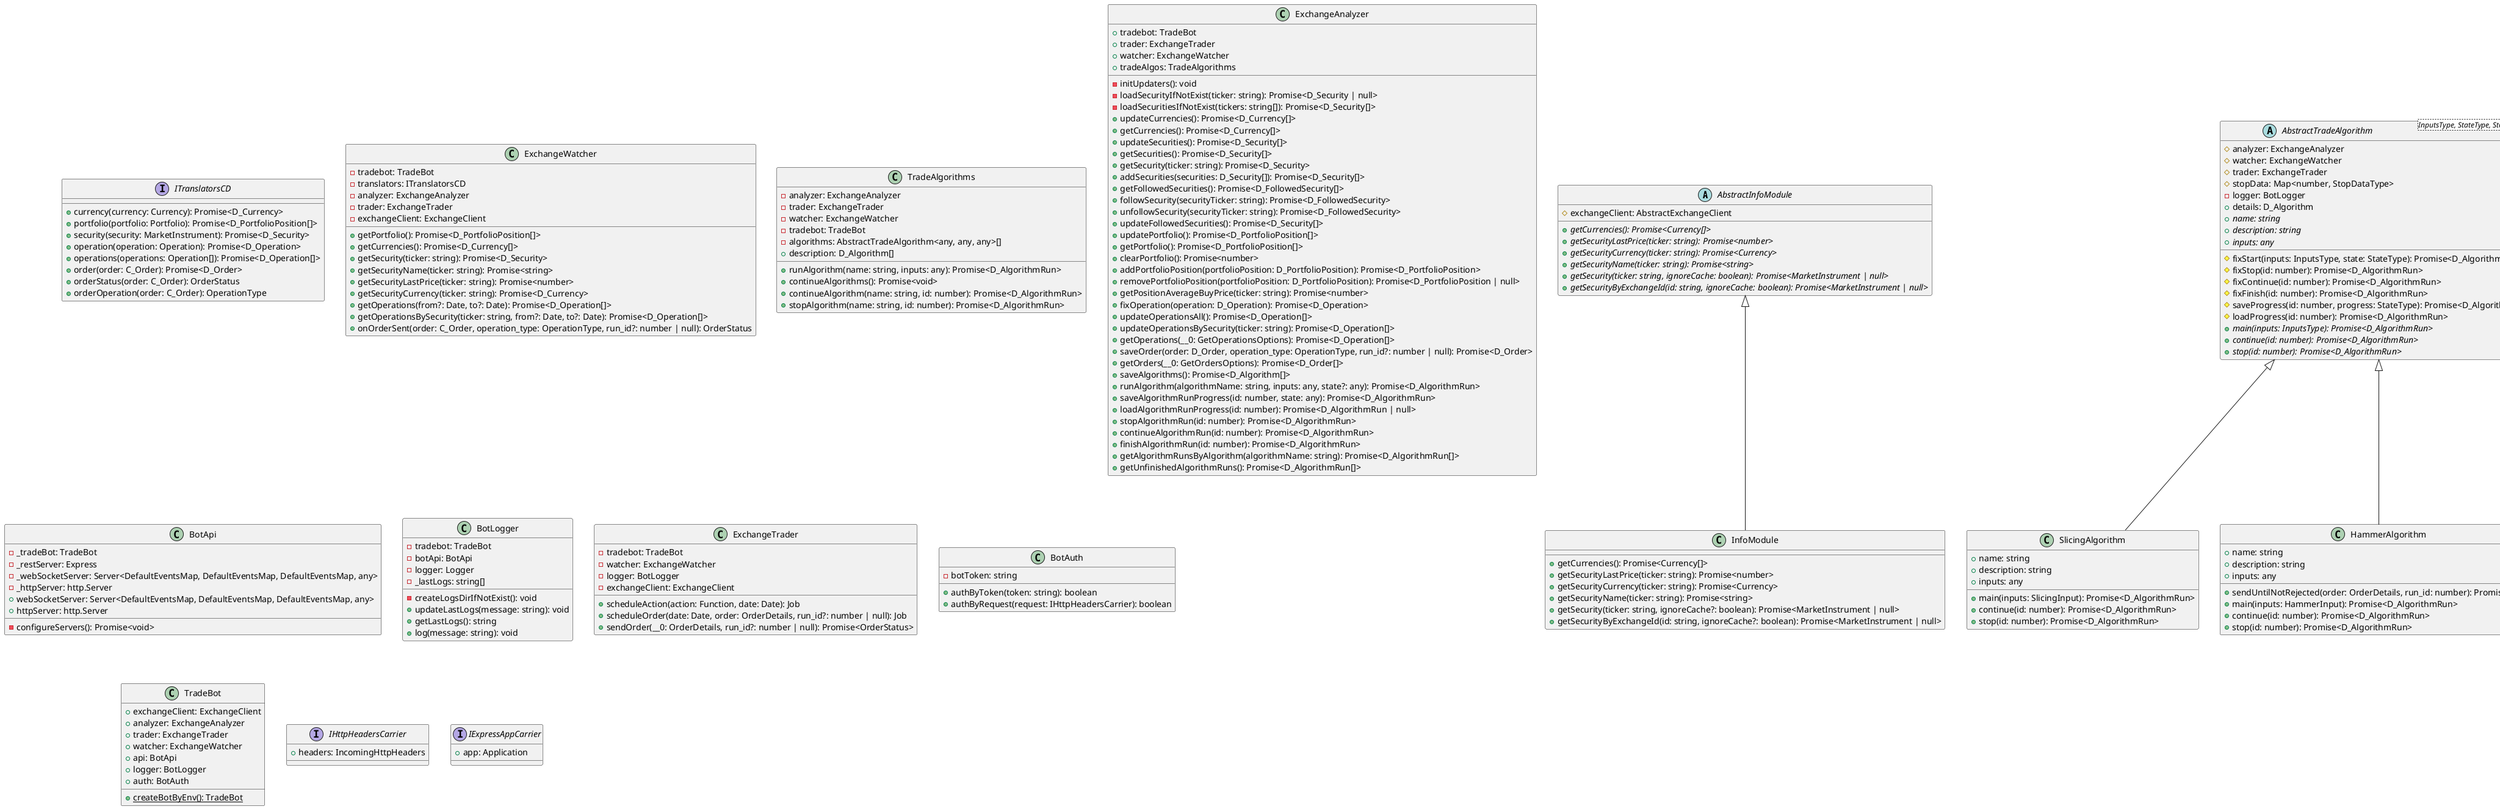 @startuml
abstract class AbstractInfoModule {
    #exchangeClient: AbstractExchangeClient
    +{abstract} getCurrencies(): Promise<Currency[]>
    +{abstract} getSecurityLastPrice(ticker: string): Promise<number>
    +{abstract} getSecurityCurrency(ticker: string): Promise<Currency>
    +{abstract} getSecurityName(ticker: string): Promise<string>
    +{abstract} getSecurity(ticker: string, ignoreCache: boolean): Promise<MarketInstrument | null>
    +{abstract} getSecurityByExchangeId(id: string, ignoreCache: boolean): Promise<MarketInstrument | null>
}
interface ITranslatorsCD {
    +currency(currency: Currency): Promise<D_Currency>
    +portfolio(portfolio: Portfolio): Promise<D_PortfolioPosition[]>
    +security(security: MarketInstrument): Promise<D_Security>
    +operation(operation: Operation): Promise<D_Operation>
    +operations(operations: Operation[]): Promise<D_Operation[]>
    +order(order: C_Order): Promise<D_Order>
    +orderStatus(order: C_Order): OrderStatus
    +orderOperation(order: C_Order): OperationType
}
class ExchangeWatcher {
    -tradebot: TradeBot
    -translators: ITranslatorsCD
    -analyzer: ExchangeAnalyzer
    -trader: ExchangeTrader
    -exchangeClient: ExchangeClient
    +getPortfolio(): Promise<D_PortfolioPosition[]>
    +getCurrencies(): Promise<D_Currency[]>
    +getSecurity(ticker: string): Promise<D_Security>
    +getSecurityName(ticker: string): Promise<string>
    +getSecurityLastPrice(ticker: string): Promise<number>
    +getSecurityCurrency(ticker: string): Promise<D_Currency>
    +getOperations(from?: Date, to?: Date): Promise<D_Operation[]>
    +getOperationsBySecurity(ticker: string, from?: Date, to?: Date): Promise<D_Operation[]>
    +onOrderSent(order: C_Order, operation_type: OperationType, run_id?: number | null): OrderStatus
}
abstract class AbstractTradeAlgorithm<InputsType, StateType, StopDataType> {
    #analyzer: ExchangeAnalyzer
    #watcher: ExchangeWatcher
    #trader: ExchangeTrader
    #stopData: Map<number, StopDataType>
    -logger: BotLogger
    +details: D_Algorithm
    #fixStart(inputs: InputsType, state: StateType): Promise<D_AlgorithmRun>
    #fixStop(id: number): Promise<D_AlgorithmRun>
    #fixContinue(id: number): Promise<D_AlgorithmRun>
    #fixFinish(id: number): Promise<D_AlgorithmRun>
    #saveProgress(id: number, progress: StateType): Promise<D_AlgorithmRun>
    #loadProgress(id: number): Promise<D_AlgorithmRun>
    +{abstract} name: string
    +{abstract} description: string
    +{abstract} inputs: any
    +{abstract} main(inputs: InputsType): Promise<D_AlgorithmRun>
    +{abstract} continue(id: number): Promise<D_AlgorithmRun>
    +{abstract} stop(id: number): Promise<D_AlgorithmRun>
}
class SlicingAlgorithm extends AbstractTradeAlgorithm {
    +name: string
    +description: string
    +inputs: any
    +main(inputs: SlicingInput): Promise<D_AlgorithmRun>
    +continue(id: number): Promise<D_AlgorithmRun>
    +stop(id: number): Promise<D_AlgorithmRun>
}
class HammerAlgorithm extends AbstractTradeAlgorithm {
    +name: string
    +description: string
    +inputs: any
    +sendUntilNotRejected(order: OrderDetails, run_id: number): Promise<void>
    +main(inputs: HammerInput): Promise<D_AlgorithmRun>
    +continue(id: number): Promise<D_AlgorithmRun>
    +stop(id: number): Promise<D_AlgorithmRun>
}
class AggressiveTradingAlgorithm extends AbstractTradeAlgorithm {
    +name: string
    +description: string
    +inputs: any
    -followSecurity(securityTicker: string): Promise<D_Security>
    -watchSecurity(securityTicker: string, runId: number, state: AggressiveTraderState): Promise<Job>
    +main(__0: AggressiveTraderInput): Promise<D_AlgorithmRun>
    +continue(id: number): Promise<D_AlgorithmRun>
    +stop(id: number): Promise<D_AlgorithmRun>
}
class TradeAlgorithms {
    -analyzer: ExchangeAnalyzer
    -trader: ExchangeTrader
    -watcher: ExchangeWatcher
    -tradebot: TradeBot
    -algorithms: AbstractTradeAlgorithm<any, any, any>[]
    +description: D_Algorithm[]
    +runAlgorithm(name: string, inputs: any): Promise<D_AlgorithmRun>
    +continueAlgorithms(): Promise<void>
    +continueAlgorithm(name: string, id: number): Promise<D_AlgorithmRun>
    +stopAlgorithm(name: string, id: number): Promise<D_AlgorithmRun>
}
class ExchangeAnalyzer {
    +tradebot: TradeBot
    +trader: ExchangeTrader
    +watcher: ExchangeWatcher
    +tradeAlgos: TradeAlgorithms
    -initUpdaters(): void
    -loadSecurityIfNotExist(ticker: string): Promise<D_Security | null>
    -loadSecuritiesIfNotExist(tickers: string[]): Promise<D_Security[]>
    +updateCurrencies(): Promise<D_Currency[]>
    +getCurrencies(): Promise<D_Currency[]>
    +updateSecurities(): Promise<D_Security[]>
    +getSecurities(): Promise<D_Security[]>
    +getSecurity(ticker: string): Promise<D_Security>
    +addSecurities(securities: D_Security[]): Promise<D_Security[]>
    +getFollowedSecurities(): Promise<D_FollowedSecurity[]>
    +followSecurity(securityTicker: string): Promise<D_FollowedSecurity>
    +unfollowSecurity(securityTicker: string): Promise<D_FollowedSecurity>
    +updateFollowedSecurities(): Promise<D_Security[]>
    +updatePortfolio(): Promise<D_PortfolioPosition[]>
    +getPortfolio(): Promise<D_PortfolioPosition[]>
    +clearPortfolio(): Promise<number>
    +addPortfolioPosition(portfolioPosition: D_PortfolioPosition): Promise<D_PortfolioPosition>
    +removePortfolioPosition(portfolioPosition: D_PortfolioPosition): Promise<D_PortfolioPosition | null>
    +getPositionAverageBuyPrice(ticker: string): Promise<number>
    +fixOperation(operation: D_Operation): Promise<D_Operation>
    +updateOperationsAll(): Promise<D_Operation[]>
    +updateOperationsBySecurity(ticker: string): Promise<D_Operation[]>
    +getOperations(__0: GetOperationsOptions): Promise<D_Operation[]>
    +saveOrder(order: D_Order, operation_type: OperationType, run_id?: number | null): Promise<D_Order>
    +getOrders(__0: GetOrdersOptions): Promise<D_Order[]>
    +saveAlgorithms(): Promise<D_Algorithm[]>
    +runAlgorithm(algorithmName: string, inputs: any, state?: any): Promise<D_AlgorithmRun>
    +saveAlgorithmRunProgress(id: number, state: any): Promise<D_AlgorithmRun>
    +loadAlgorithmRunProgress(id: number): Promise<D_AlgorithmRun | null>
    +stopAlgorithmRun(id: number): Promise<D_AlgorithmRun>
    +continueAlgorithmRun(id: number): Promise<D_AlgorithmRun>
    +finishAlgorithmRun(id: number): Promise<D_AlgorithmRun>
    +getAlgorithmRunsByAlgorithm(algorithmName: string): Promise<D_AlgorithmRun[]>
    +getUnfinishedAlgorithmRuns(): Promise<D_AlgorithmRun[]>
}
class BotApi {
    -_tradeBot: TradeBot
    -_restServer: Express
    -_webSocketServer: Server<DefaultEventsMap, DefaultEventsMap, DefaultEventsMap, any>
    -_httpServer: http.Server
    -configureServers(): Promise<void>
    +webSocketServer: Server<DefaultEventsMap, DefaultEventsMap, DefaultEventsMap, any>
    +httpServer: http.Server
}
class BotLogger {
    -tradebot: TradeBot
    -botApi: BotApi
    -logger: Logger
    -_lastLogs: string[]
    -createLogsDirIfNotExist(): void
    +updateLastLogs(message: string): void
    +getLastLogs(): string
    +log(message: string): void
}
class ExchangeTrader {
    -tradebot: TradeBot
    -watcher: ExchangeWatcher
    -logger: BotLogger
    -exchangeClient: ExchangeClient
    +scheduleAction(action: Function, date: Date): Job
    +scheduleOrder(date: Date, order: OrderDetails, run_id?: number | null): Job
    +sendOrder(__0: OrderDetails, run_id?: number | null): Promise<OrderStatus>
}
class BotAuth {
    -botToken: string
    +authByToken(token: string): boolean
    +authByRequest(request: IHttpHeadersCarrier): boolean
}
class InfoModule extends AbstractInfoModule {
    +getCurrencies(): Promise<Currency[]>
    +getSecurityLastPrice(ticker: string): Promise<number>
    +getSecurityCurrency(ticker: string): Promise<Currency>
    +getSecurityName(ticker: string): Promise<string>
    +getSecurity(ticker: string, ignoreCache?: boolean): Promise<MarketInstrument | null>
    +getSecurityByExchangeId(id: string, ignoreCache?: boolean): Promise<MarketInstrument | null>
}
class ExchangeClient extends AbstractExchangeClient {
    +api: OpenAPI
    +tradeModule: TradeModule
    +infoModule: InfoModule
    #initAccount(): Promise<void>
    +getPortfolio(): Promise<Portfolio>
    +getOperationsAll(from?: Date, to?: Date): Promise<Operation[]>
    +getOperationsBySecurity(ticker: string, from?: Date, to?: Date): Promise<Operation[]>
}
class TradeModule extends AbstractTradeModule {
    -placedMarketOrderToOrder(order: PlacedMarketOrder, figi: string, ticker: string): Promise<C_Order>
    -getFigi(ticker: string): Promise<string>
    +sell(__0: OrderDetails): Promise<C_Order>
    +buy(__0: OrderDetails): Promise<C_Order>
    +marketSell(__0: OrderDetails): Promise<C_Order>
    +marketBuy(__0: OrderDetails): Promise<C_Order>
    +sellOrCancel(): Promise<C_Order>
    +buyOrCancel(): Promise<C_Order>
    -{static} placedLimitOrderToOrder(order: PlacedLimitOrder, figi: string, price: number): C_Order
}
class TradeBot {
    +exchangeClient: ExchangeClient
    +analyzer: ExchangeAnalyzer
    +trader: ExchangeTrader
    +watcher: ExchangeWatcher
    +api: BotApi
    +logger: BotLogger
    +auth: BotAuth
    +{static} createBotByEnv(): TradeBot
}
interface IHttpHeadersCarrier {
    +headers: IncomingHttpHeaders
}
interface IExpressAppCarrier {
    +app: Application
}
abstract class AbstractTradeModule {
    #exchangeClient: AbstractExchangeClient
    +{abstract} sell(__0: OrderDetails): Promise<C_Order>
    +{abstract} buy(__0: OrderDetails): Promise<C_Order>
    +{abstract} marketSell(__0: OrderDetails): Promise<C_Order>
    +{abstract} marketBuy(__0: OrderDetails): Promise<C_Order>
    +{abstract} sellOrCancel(): Promise<C_Order>
    +{abstract} buyOrCancel(): Promise<C_Order>
}
abstract class AbstractExchangeClient {
    +{abstract} api: OpenAPI
    +{abstract} tradeModule: AbstractTradeModule
    +{abstract} infoModule: AbstractInfoModule
    -_isAccountInitialized: boolean
    +isAccountInitialized: boolean
    #isAccountInitialized: boolean
    #{abstract} initAccount(): Promise<unknown>
    +{abstract} getPortfolio(): Promise<Portfolio>
    +{abstract} getOperationsAll(from: Date, to: Date): Promise<Operation[]>
    +{abstract} getOperationsBySecurity(ticker: string, from: Date, to: Date): Promise<Operation[]>
}
@enduml
